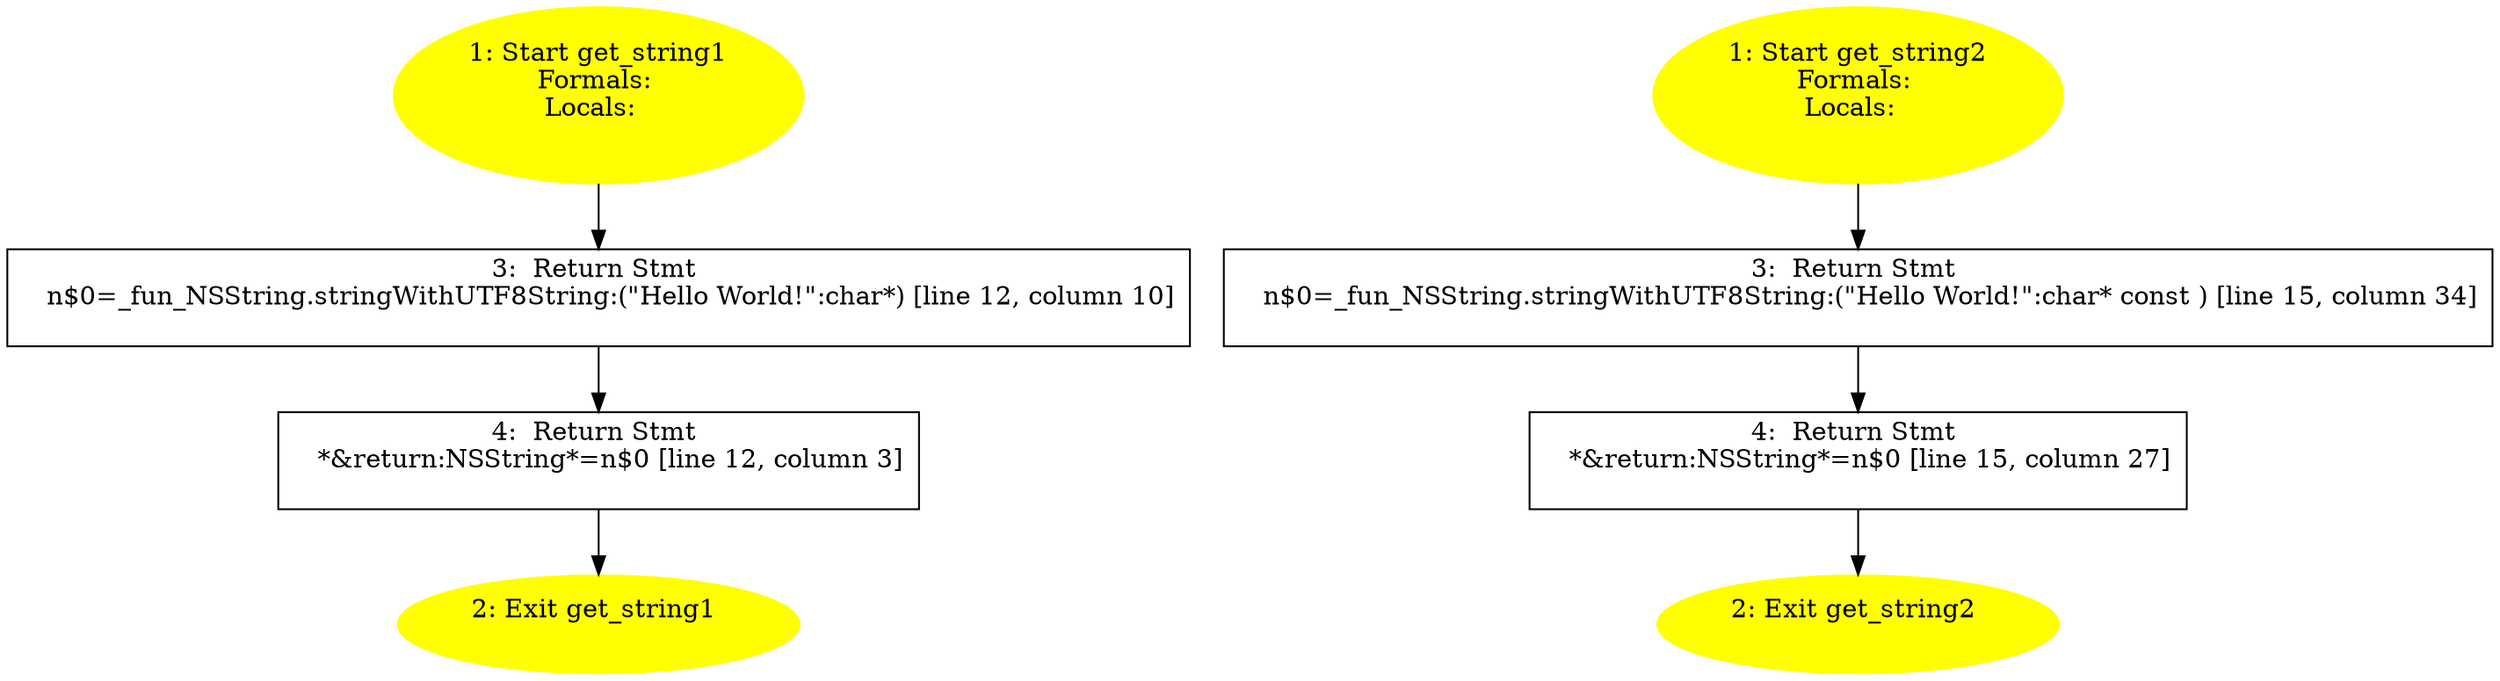 /* @generated */
digraph cfg {
"get_string1.37988b3a9459aa32_1" [label="1: Start get_string1\nFormals: \nLocals:  \n  " color=yellow style=filled]
	

	 "get_string1.37988b3a9459aa32_1" -> "get_string1.37988b3a9459aa32_3" ;
"get_string1.37988b3a9459aa32_2" [label="2: Exit get_string1 \n  " color=yellow style=filled]
	

"get_string1.37988b3a9459aa32_3" [label="3:  Return Stmt \n   n$0=_fun_NSString.stringWithUTF8String:(\"Hello World!\":char*) [line 12, column 10]\n " shape="box"]
	

	 "get_string1.37988b3a9459aa32_3" -> "get_string1.37988b3a9459aa32_4" ;
"get_string1.37988b3a9459aa32_4" [label="4:  Return Stmt \n   *&return:NSString*=n$0 [line 12, column 3]\n " shape="box"]
	

	 "get_string1.37988b3a9459aa32_4" -> "get_string1.37988b3a9459aa32_2" ;
"get_string2.896232467e9bb398_1" [label="1: Start get_string2\nFormals: \nLocals:  \n  " color=yellow style=filled]
	

	 "get_string2.896232467e9bb398_1" -> "get_string2.896232467e9bb398_3" ;
"get_string2.896232467e9bb398_2" [label="2: Exit get_string2 \n  " color=yellow style=filled]
	

"get_string2.896232467e9bb398_3" [label="3:  Return Stmt \n   n$0=_fun_NSString.stringWithUTF8String:(\"Hello World!\":char* const ) [line 15, column 34]\n " shape="box"]
	

	 "get_string2.896232467e9bb398_3" -> "get_string2.896232467e9bb398_4" ;
"get_string2.896232467e9bb398_4" [label="4:  Return Stmt \n   *&return:NSString*=n$0 [line 15, column 27]\n " shape="box"]
	

	 "get_string2.896232467e9bb398_4" -> "get_string2.896232467e9bb398_2" ;
}
